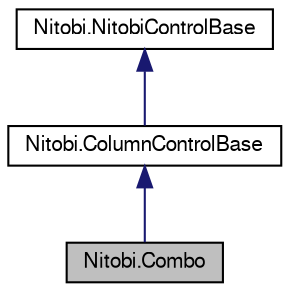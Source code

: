 digraph G
{
  bgcolor="transparent";
  edge [fontname="FreeSans",fontsize=10,labelfontname="FreeSans",labelfontsize=10];
  node [fontname="FreeSans",fontsize=10,shape=record];
  Node1 [label="Nitobi.Combo",height=0.2,width=0.4,color="black", fillcolor="grey75", style="filled" fontcolor="black"];
  Node2 -> Node1 [dir=back,color="midnightblue",fontsize=10,style="solid",fontname="FreeSans"];
  Node2 [label="Nitobi.ColumnControlBase",height=0.2,width=0.4,color="black",URL="$class_nitobi_1_1_column_control_base.html"];
  Node3 -> Node2 [dir=back,color="midnightblue",fontsize=10,style="solid",fontname="FreeSans"];
  Node3 [label="Nitobi.NitobiControlBase",height=0.2,width=0.4,color="black",URL="$class_nitobi_1_1_nitobi_control_base.html"];
}
